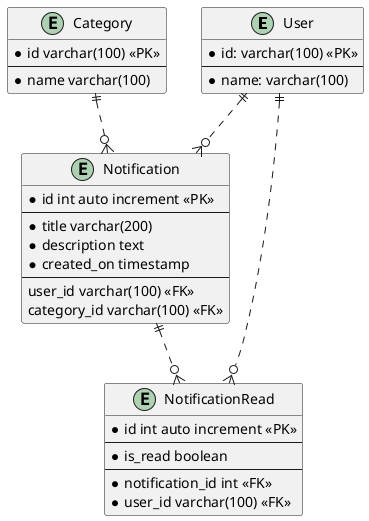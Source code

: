@startuml Notification
entity User {
    *id: varchar(100) <<PK>>
    --
    *name: varchar(100)
}

entity Notification {
    *id int auto increment <<PK>>
    --
    *title varchar(200)
    *description text
    *created_on timestamp
    --
    user_id varchar(100) <<FK>>
    category_id varchar(100) <<FK>>
}

entity Category {
    *id varchar(100) <<PK>>
    --
    *name varchar(100)
}

entity NotificationRead {
    *id int auto increment <<PK>>
    --
    *is_read boolean
    --
    *notification_id int <<FK>>
    *user_id varchar(100) <<FK>>
}

User ||..o{ Notification
Category ||..o{ Notification
Notification ||..o{ NotificationRead
User ||..o{ NotificationRead
@enduml